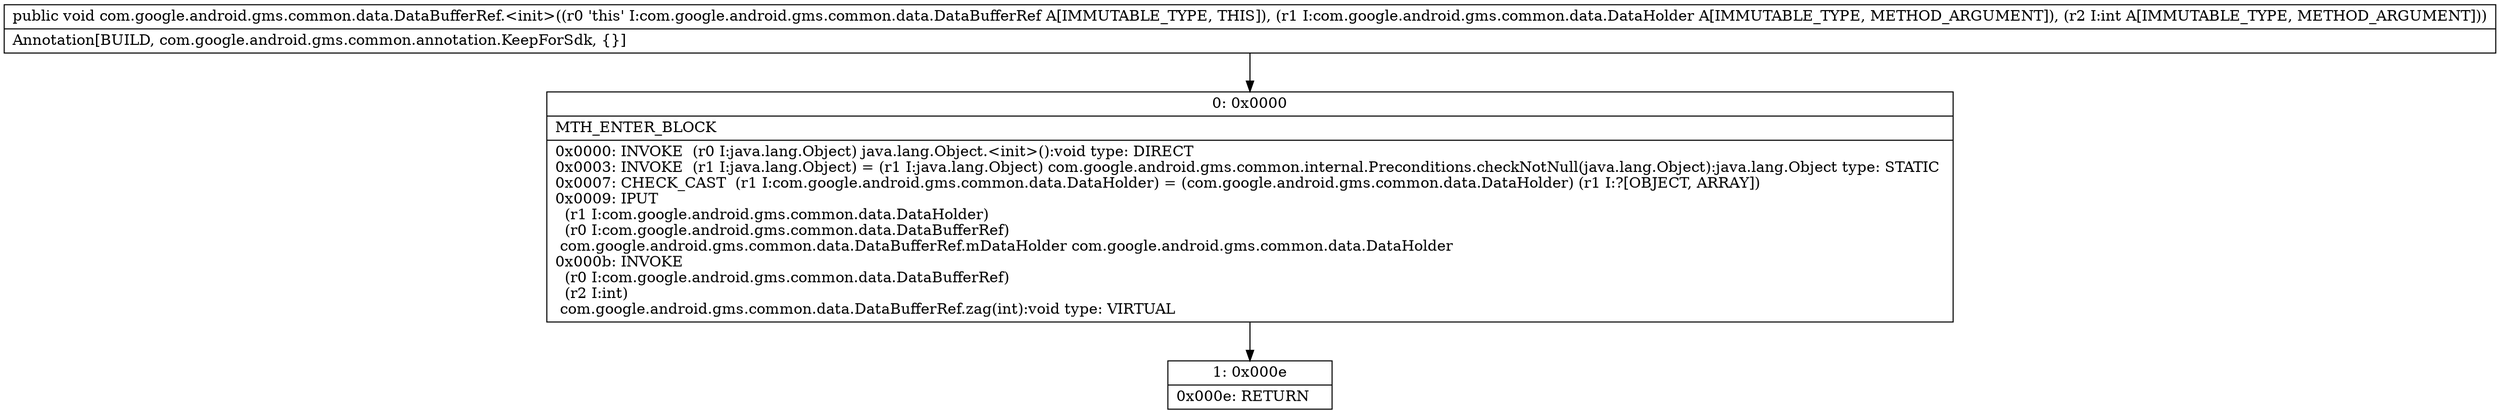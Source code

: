 digraph "CFG forcom.google.android.gms.common.data.DataBufferRef.\<init\>(Lcom\/google\/android\/gms\/common\/data\/DataHolder;I)V" {
Node_0 [shape=record,label="{0\:\ 0x0000|MTH_ENTER_BLOCK\l|0x0000: INVOKE  (r0 I:java.lang.Object) java.lang.Object.\<init\>():void type: DIRECT \l0x0003: INVOKE  (r1 I:java.lang.Object) = (r1 I:java.lang.Object) com.google.android.gms.common.internal.Preconditions.checkNotNull(java.lang.Object):java.lang.Object type: STATIC \l0x0007: CHECK_CAST  (r1 I:com.google.android.gms.common.data.DataHolder) = (com.google.android.gms.common.data.DataHolder) (r1 I:?[OBJECT, ARRAY]) \l0x0009: IPUT  \l  (r1 I:com.google.android.gms.common.data.DataHolder)\l  (r0 I:com.google.android.gms.common.data.DataBufferRef)\l com.google.android.gms.common.data.DataBufferRef.mDataHolder com.google.android.gms.common.data.DataHolder \l0x000b: INVOKE  \l  (r0 I:com.google.android.gms.common.data.DataBufferRef)\l  (r2 I:int)\l com.google.android.gms.common.data.DataBufferRef.zag(int):void type: VIRTUAL \l}"];
Node_1 [shape=record,label="{1\:\ 0x000e|0x000e: RETURN   \l}"];
MethodNode[shape=record,label="{public void com.google.android.gms.common.data.DataBufferRef.\<init\>((r0 'this' I:com.google.android.gms.common.data.DataBufferRef A[IMMUTABLE_TYPE, THIS]), (r1 I:com.google.android.gms.common.data.DataHolder A[IMMUTABLE_TYPE, METHOD_ARGUMENT]), (r2 I:int A[IMMUTABLE_TYPE, METHOD_ARGUMENT]))  | Annotation[BUILD, com.google.android.gms.common.annotation.KeepForSdk, \{\}]\l}"];
MethodNode -> Node_0;
Node_0 -> Node_1;
}

